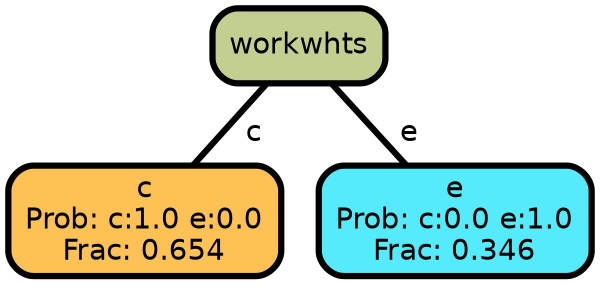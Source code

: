 graph Tree {
node [shape=box, style="filled, rounded",color="black",penwidth="3",fontcolor="black",                 fontname=helvetica] ;
graph [ranksep="0 equally", splines=straight,                 bgcolor=transparent, dpi=200] ;
edge [fontname=helvetica, color=black] ;
0 [label="c
Prob: c:1.0 e:0.0
Frac: 0.654", fillcolor="#fdc156"] ;
1 [label="workwhts", fillcolor="#c3cf90"] ;
2 [label="e
Prob: c:0.0 e:1.0
Frac: 0.346", fillcolor="#56eafd"] ;
1 -- 0 [label=" c",penwidth=3] ;
1 -- 2 [label=" e",penwidth=3] ;
{rank = same;}}
